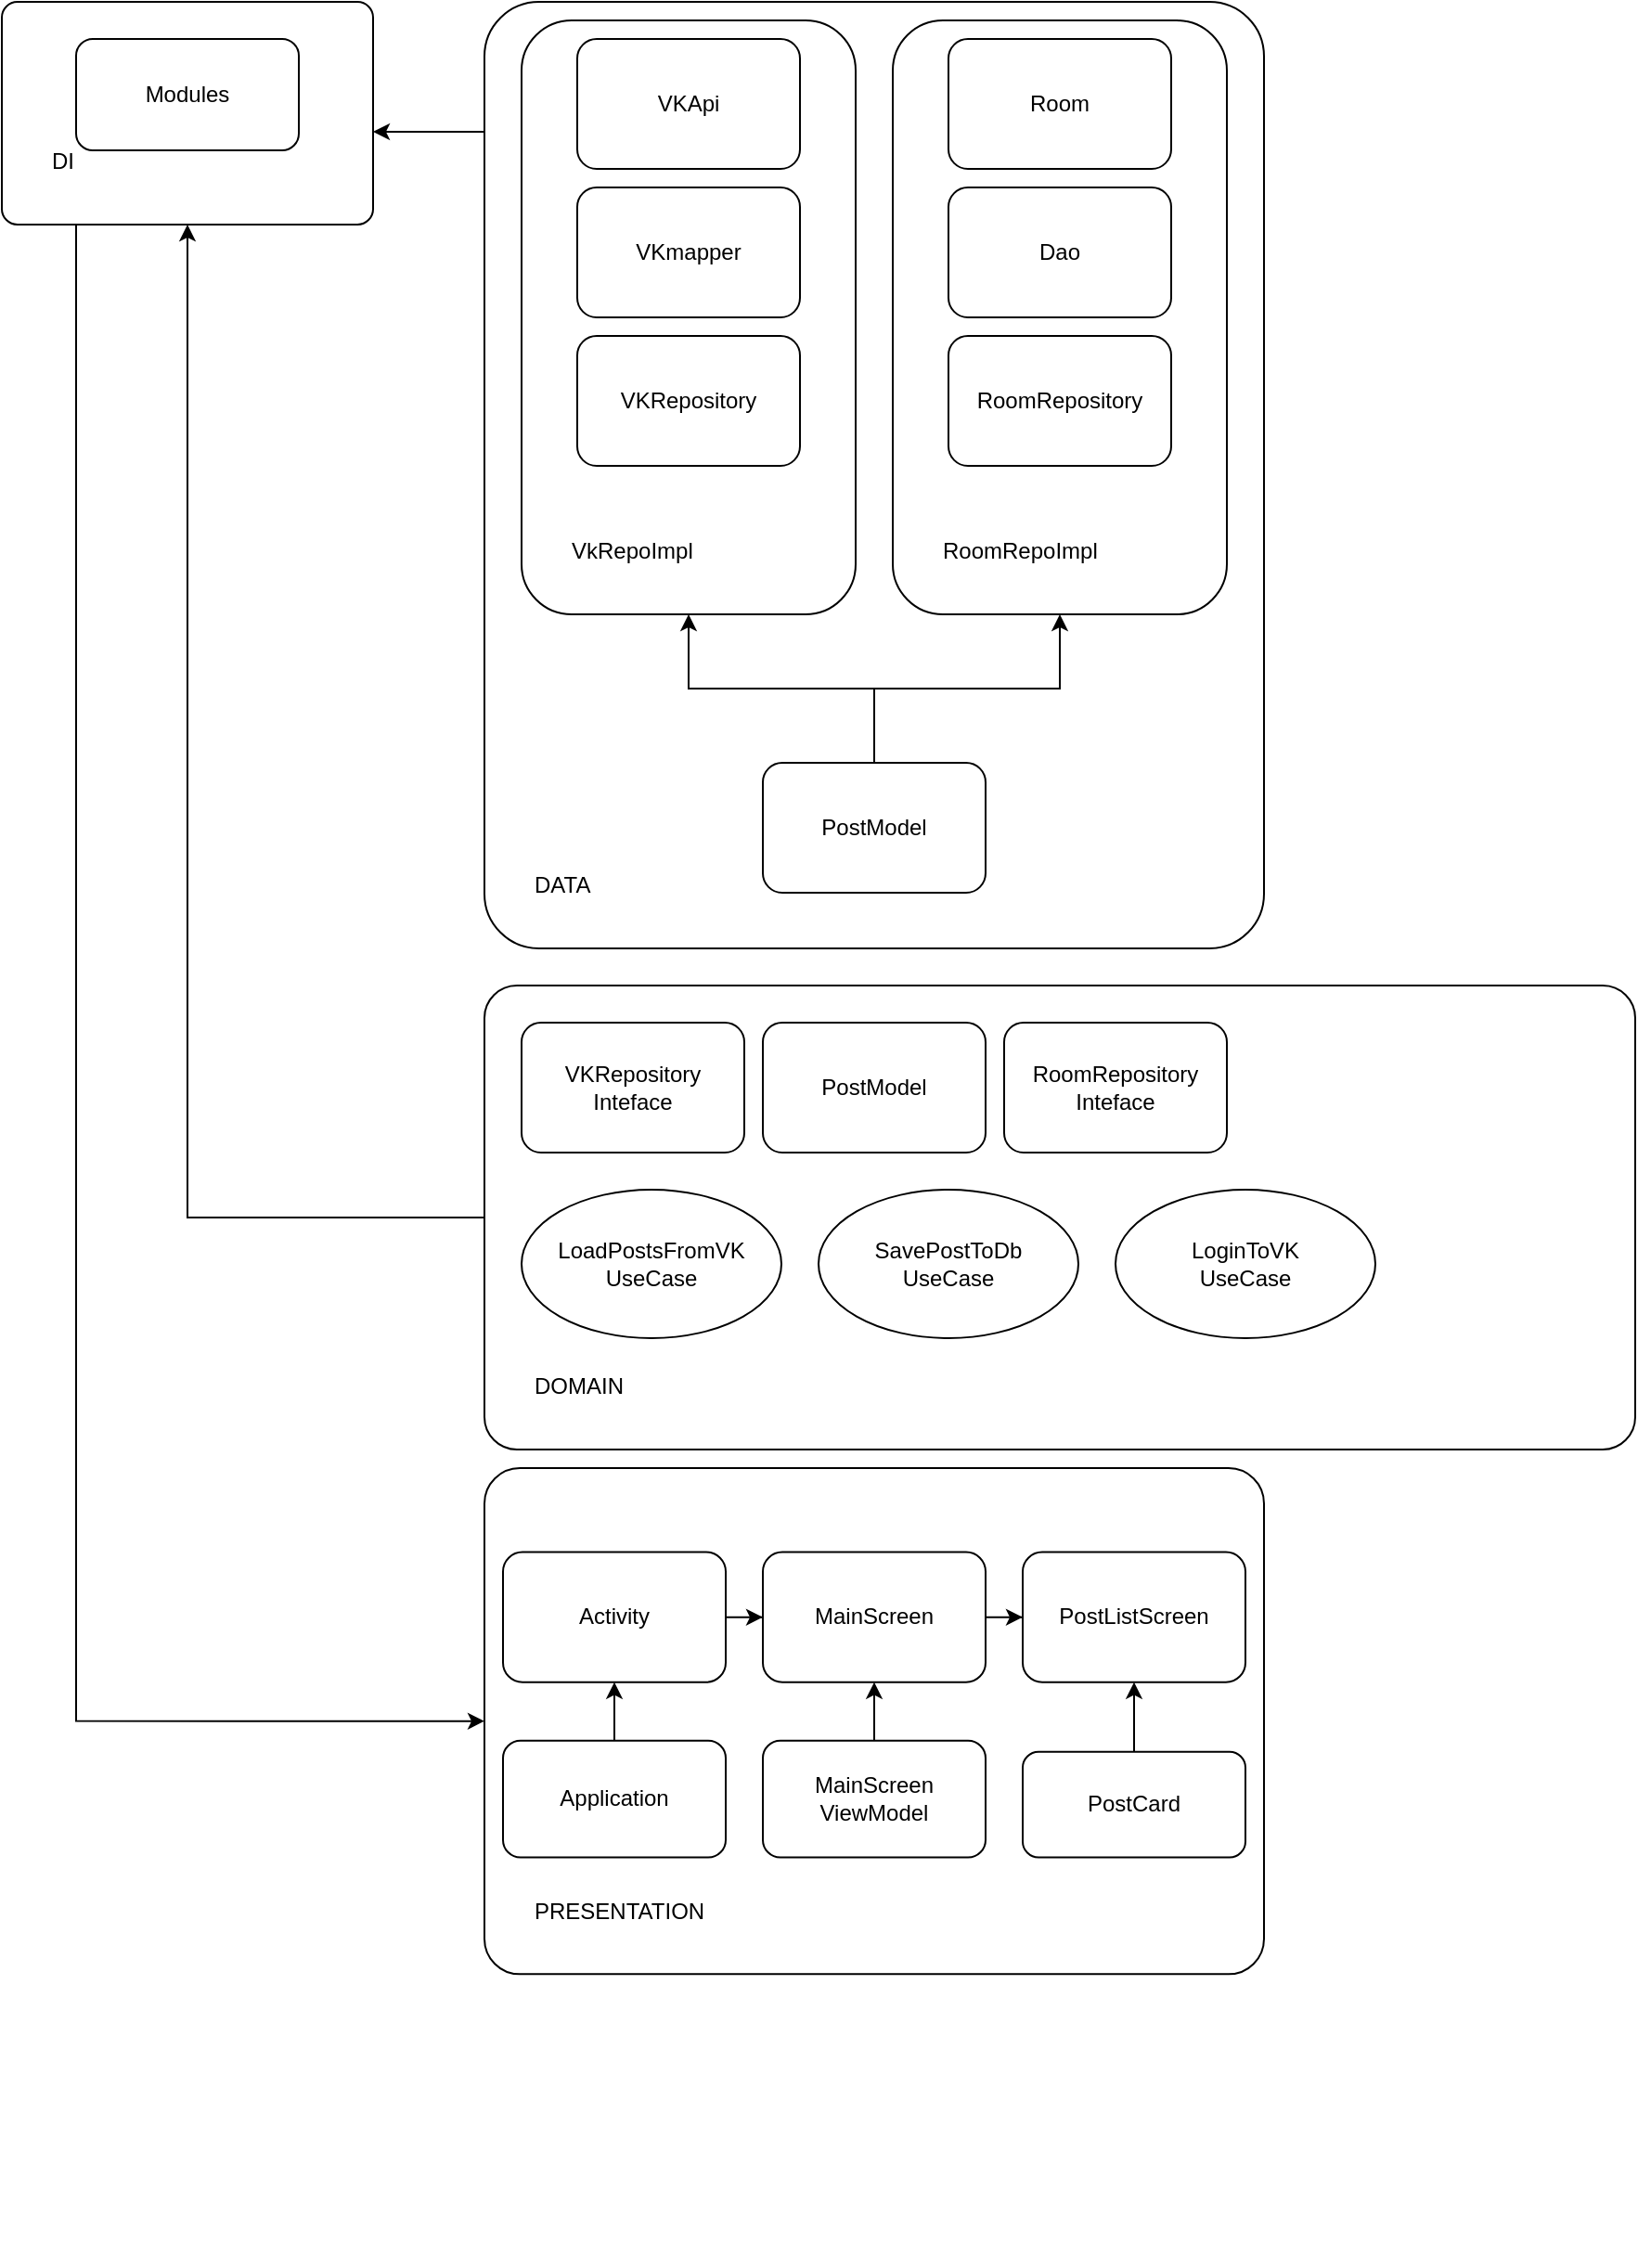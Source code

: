 <mxfile version="24.7.17">
  <diagram name="Страница — 1" id="HXIkvRpnmFtXcOeYY_Oi">
    <mxGraphModel dx="2634" dy="1636" grid="1" gridSize="10" guides="1" tooltips="1" connect="1" arrows="1" fold="1" page="0" pageScale="1" pageWidth="827" pageHeight="1169" math="0" shadow="0">
      <root>
        <mxCell id="0" />
        <mxCell id="1" parent="0" />
        <mxCell id="lBPEl-dU3KImqs1ATNGb-37" style="edgeStyle=orthogonalEdgeStyle;rounded=0;orthogonalLoop=1;jettySize=auto;html=1;" parent="1" source="lBPEl-dU3KImqs1ATNGb-1" target="lBPEl-dU3KImqs1ATNGb-20" edge="1">
          <mxGeometry relative="1" as="geometry">
            <Array as="points">
              <mxPoint x="-600" y="-670" />
              <mxPoint x="-600" y="-670" />
            </Array>
          </mxGeometry>
        </mxCell>
        <mxCell id="lBPEl-dU3KImqs1ATNGb-26" style="edgeStyle=orthogonalEdgeStyle;rounded=0;orthogonalLoop=1;jettySize=auto;html=1;entryX=0.5;entryY=1;entryDx=0;entryDy=0;" parent="1" source="lBPEl-dU3KImqs1ATNGb-15" target="lBPEl-dU3KImqs1ATNGb-20" edge="1">
          <mxGeometry relative="1" as="geometry" />
        </mxCell>
        <mxCell id="lBPEl-dU3KImqs1ATNGb-36" style="edgeStyle=orthogonalEdgeStyle;rounded=0;orthogonalLoop=1;jettySize=auto;html=1;entryX=0;entryY=0.5;entryDx=0;entryDy=0;" parent="1" source="lBPEl-dU3KImqs1ATNGb-20" target="lBPEl-dU3KImqs1ATNGb-28" edge="1">
          <mxGeometry relative="1" as="geometry">
            <mxPoint x="-740" y="150" as="targetPoint" />
            <Array as="points">
              <mxPoint x="-800" y="186" />
            </Array>
          </mxGeometry>
        </mxCell>
        <mxCell id="4k1ixBEGje6fpH0MjZ3--2" value="" style="group" parent="1" vertex="1" connectable="0">
          <mxGeometry x="-840" y="-740" width="200" height="330" as="geometry" />
        </mxCell>
        <mxCell id="lBPEl-dU3KImqs1ATNGb-20" value="DI" style="rounded=1;whiteSpace=wrap;html=1;align=left;spacingLeft=25;verticalAlign=bottom;spacingBottom=25;strokeColor=default;arcSize=7;fontFamily=Helvetica;fontSize=12;fontColor=default;fillColor=default;" parent="4k1ixBEGje6fpH0MjZ3--2" vertex="1">
          <mxGeometry width="200" height="120" as="geometry" />
        </mxCell>
        <mxCell id="lBPEl-dU3KImqs1ATNGb-22" value="Modules" style="rounded=1;whiteSpace=wrap;html=1;" parent="4k1ixBEGje6fpH0MjZ3--2" vertex="1">
          <mxGeometry x="40" y="20" width="120" height="60" as="geometry" />
        </mxCell>
        <mxCell id="4k1ixBEGje6fpH0MjZ3--6" value="" style="group" parent="1" vertex="1" connectable="0">
          <mxGeometry x="-580" y="-740" width="420" height="510" as="geometry" />
        </mxCell>
        <mxCell id="lBPEl-dU3KImqs1ATNGb-1" value="DATA" style="rounded=1;whiteSpace=wrap;html=1;align=left;spacingLeft=25;verticalAlign=bottom;spacingBottom=25;arcSize=7;strokeColor=default;fontFamily=Helvetica;fontSize=12;fontColor=default;fillColor=default;" parent="4k1ixBEGje6fpH0MjZ3--6" vertex="1">
          <mxGeometry width="420" height="510" as="geometry" />
        </mxCell>
        <mxCell id="lBPEl-dU3KImqs1ATNGb-12" value="PostModel" style="rounded=1;whiteSpace=wrap;html=1;" parent="4k1ixBEGje6fpH0MjZ3--6" vertex="1">
          <mxGeometry x="150" y="410" width="120" height="70" as="geometry" />
        </mxCell>
        <mxCell id="4k1ixBEGje6fpH0MjZ3--3" value="" style="group" parent="4k1ixBEGje6fpH0MjZ3--6" vertex="1" connectable="0">
          <mxGeometry x="20" y="10" width="180" height="320" as="geometry" />
        </mxCell>
        <mxCell id="lBPEl-dU3KImqs1ATNGb-10" value="VkRepoImpl" style="rounded=1;whiteSpace=wrap;html=1;verticalAlign=bottom;align=left;spacingLeft=25;spacingBottom=25;" parent="4k1ixBEGje6fpH0MjZ3--3" vertex="1">
          <mxGeometry width="180" height="320" as="geometry" />
        </mxCell>
        <mxCell id="lBPEl-dU3KImqs1ATNGb-2" value="VKRepository" style="rounded=1;whiteSpace=wrap;html=1;" parent="4k1ixBEGje6fpH0MjZ3--3" vertex="1">
          <mxGeometry x="30" y="170" width="120" height="70" as="geometry" />
        </mxCell>
        <mxCell id="lBPEl-dU3KImqs1ATNGb-4" value="VKmapper" style="rounded=1;whiteSpace=wrap;html=1;" parent="4k1ixBEGje6fpH0MjZ3--3" vertex="1">
          <mxGeometry x="30" y="90" width="120" height="70" as="geometry" />
        </mxCell>
        <mxCell id="lBPEl-dU3KImqs1ATNGb-5" value="VKApi" style="rounded=1;whiteSpace=wrap;html=1;" parent="4k1ixBEGje6fpH0MjZ3--3" vertex="1">
          <mxGeometry x="30" y="10" width="120" height="70" as="geometry" />
        </mxCell>
        <mxCell id="4k1ixBEGje6fpH0MjZ3--4" value="" style="group" parent="4k1ixBEGje6fpH0MjZ3--6" vertex="1" connectable="0">
          <mxGeometry x="220" y="10" width="180" height="320" as="geometry" />
        </mxCell>
        <mxCell id="lBPEl-dU3KImqs1ATNGb-11" value="RoomRepoImpl" style="rounded=1;whiteSpace=wrap;html=1;align=left;verticalAlign=bottom;spacingLeft=25;spacingBottom=25;" parent="4k1ixBEGje6fpH0MjZ3--4" vertex="1">
          <mxGeometry width="180" height="320" as="geometry" />
        </mxCell>
        <mxCell id="lBPEl-dU3KImqs1ATNGb-6" value="RoomRepository" style="rounded=1;whiteSpace=wrap;html=1;" parent="4k1ixBEGje6fpH0MjZ3--4" vertex="1">
          <mxGeometry x="30" y="170" width="120" height="70" as="geometry" />
        </mxCell>
        <mxCell id="lBPEl-dU3KImqs1ATNGb-7" value="Dao" style="rounded=1;whiteSpace=wrap;html=1;" parent="4k1ixBEGje6fpH0MjZ3--4" vertex="1">
          <mxGeometry x="30" y="90" width="120" height="70" as="geometry" />
        </mxCell>
        <mxCell id="lBPEl-dU3KImqs1ATNGb-8" value="Room" style="rounded=1;whiteSpace=wrap;html=1;" parent="4k1ixBEGje6fpH0MjZ3--4" vertex="1">
          <mxGeometry x="30" y="10" width="120" height="70" as="geometry" />
        </mxCell>
        <mxCell id="lBPEl-dU3KImqs1ATNGb-13" style="edgeStyle=orthogonalEdgeStyle;rounded=0;orthogonalLoop=1;jettySize=auto;html=1;entryX=0.5;entryY=1;entryDx=0;entryDy=0;" parent="4k1ixBEGje6fpH0MjZ3--6" source="lBPEl-dU3KImqs1ATNGb-12" target="lBPEl-dU3KImqs1ATNGb-10" edge="1">
          <mxGeometry relative="1" as="geometry" />
        </mxCell>
        <mxCell id="lBPEl-dU3KImqs1ATNGb-14" style="edgeStyle=orthogonalEdgeStyle;rounded=0;orthogonalLoop=1;jettySize=auto;html=1;entryX=0.5;entryY=1;entryDx=0;entryDy=0;" parent="4k1ixBEGje6fpH0MjZ3--6" source="lBPEl-dU3KImqs1ATNGb-12" target="lBPEl-dU3KImqs1ATNGb-11" edge="1">
          <mxGeometry relative="1" as="geometry" />
        </mxCell>
        <mxCell id="4k1ixBEGje6fpH0MjZ3--7" value="" style="group" parent="1" vertex="1" connectable="0">
          <mxGeometry x="-580" y="-210" width="620" height="250" as="geometry" />
        </mxCell>
        <mxCell id="lBPEl-dU3KImqs1ATNGb-15" value="DOMAIN" style="rounded=1;whiteSpace=wrap;html=1;align=left;spacingLeft=25;verticalAlign=bottom;spacingBottom=25;arcSize=7;strokeColor=default;fontFamily=Helvetica;fontSize=12;fontColor=default;fillColor=default;" parent="4k1ixBEGje6fpH0MjZ3--7" vertex="1">
          <mxGeometry width="620" height="250" as="geometry" />
        </mxCell>
        <mxCell id="lBPEl-dU3KImqs1ATNGb-16" value="PostModel" style="rounded=1;whiteSpace=wrap;html=1;" parent="4k1ixBEGje6fpH0MjZ3--7" vertex="1">
          <mxGeometry x="150" y="20" width="120" height="70" as="geometry" />
        </mxCell>
        <mxCell id="lBPEl-dU3KImqs1ATNGb-17" value="LoadPostsFromVK&lt;div&gt;UseCase&lt;/div&gt;" style="ellipse;whiteSpace=wrap;html=1;" parent="4k1ixBEGje6fpH0MjZ3--7" vertex="1">
          <mxGeometry x="20" y="110" width="140" height="80" as="geometry" />
        </mxCell>
        <mxCell id="lBPEl-dU3KImqs1ATNGb-18" value="VKRepository&lt;div&gt;Inteface&lt;/div&gt;" style="rounded=1;whiteSpace=wrap;html=1;" parent="4k1ixBEGje6fpH0MjZ3--7" vertex="1">
          <mxGeometry x="20" y="20" width="120" height="70" as="geometry" />
        </mxCell>
        <mxCell id="lBPEl-dU3KImqs1ATNGb-19" value="RoomRepository&lt;div&gt;Inteface&lt;/div&gt;" style="rounded=1;whiteSpace=wrap;html=1;" parent="4k1ixBEGje6fpH0MjZ3--7" vertex="1">
          <mxGeometry x="280" y="20" width="120" height="70" as="geometry" />
        </mxCell>
        <mxCell id="lBPEl-dU3KImqs1ATNGb-27" value="LoginToVK&lt;div&gt;UseCase&lt;/div&gt;" style="ellipse;whiteSpace=wrap;html=1;" parent="4k1ixBEGje6fpH0MjZ3--7" vertex="1">
          <mxGeometry x="340" y="110" width="140" height="80" as="geometry" />
        </mxCell>
        <mxCell id="shVMlBGQRQCFP6artuuL-1" value="SavePostToDb&lt;div&gt;UseCase&lt;/div&gt;" style="ellipse;whiteSpace=wrap;html=1;" vertex="1" parent="4k1ixBEGje6fpH0MjZ3--7">
          <mxGeometry x="180" y="110" width="140" height="80" as="geometry" />
        </mxCell>
        <mxCell id="4k1ixBEGje6fpH0MjZ3--8" value="" style="group" parent="1" vertex="1" connectable="0">
          <mxGeometry x="-580" y="50" width="420" height="430" as="geometry" />
        </mxCell>
        <mxCell id="lBPEl-dU3KImqs1ATNGb-28" value="PRESENTATION" style="rounded=1;whiteSpace=wrap;html=1;align=left;spacingLeft=25;verticalAlign=bottom;spacingBottom=25;arcSize=7;strokeColor=default;fontFamily=Helvetica;fontSize=12;fontColor=default;fillColor=default;" parent="4k1ixBEGje6fpH0MjZ3--8" vertex="1">
          <mxGeometry width="420" height="272.683" as="geometry" />
        </mxCell>
        <mxCell id="lBPEl-dU3KImqs1ATNGb-29" value="Activity" style="rounded=1;whiteSpace=wrap;html=1;strokeColor=default;align=center;verticalAlign=middle;fontFamily=Helvetica;fontSize=12;fontColor=default;fillColor=default;" parent="4k1ixBEGje6fpH0MjZ3--8" vertex="1">
          <mxGeometry x="10" y="45.265" width="120" height="70.1" as="geometry" />
        </mxCell>
        <mxCell id="lBPEl-dU3KImqs1ATNGb-30" value="MainScreen" style="rounded=1;whiteSpace=wrap;html=1;strokeColor=default;align=center;verticalAlign=middle;fontFamily=Helvetica;fontSize=12;fontColor=default;fillColor=default;" parent="4k1ixBEGje6fpH0MjZ3--8" vertex="1">
          <mxGeometry x="150" y="45.265" width="120" height="70.1" as="geometry" />
        </mxCell>
        <mxCell id="lBPEl-dU3KImqs1ATNGb-31" value="PostListScreen" style="rounded=1;whiteSpace=wrap;html=1;strokeColor=default;align=center;verticalAlign=middle;fontFamily=Helvetica;fontSize=12;fontColor=default;fillColor=default;" parent="4k1ixBEGje6fpH0MjZ3--8" vertex="1">
          <mxGeometry x="290" y="45.265" width="120" height="70.1" as="geometry" />
        </mxCell>
        <mxCell id="lBPEl-dU3KImqs1ATNGb-34" value="MainScreen&lt;div&gt;ViewModel&lt;/div&gt;" style="rounded=1;whiteSpace=wrap;html=1;" parent="4k1ixBEGje6fpH0MjZ3--8" vertex="1">
          <mxGeometry x="150" y="146.829" width="120" height="62.927" as="geometry" />
        </mxCell>
        <mxCell id="lBPEl-dU3KImqs1ATNGb-38" value="PostCard" style="rounded=1;whiteSpace=wrap;html=1;" parent="4k1ixBEGje6fpH0MjZ3--8" vertex="1">
          <mxGeometry x="290" y="152.902" width="120" height="56.854" as="geometry" />
        </mxCell>
        <mxCell id="lBPEl-dU3KImqs1ATNGb-32" style="edgeStyle=orthogonalEdgeStyle;rounded=0;orthogonalLoop=1;jettySize=auto;html=1;" parent="4k1ixBEGje6fpH0MjZ3--8" source="lBPEl-dU3KImqs1ATNGb-29" target="lBPEl-dU3KImqs1ATNGb-30" edge="1">
          <mxGeometry relative="1" as="geometry" />
        </mxCell>
        <mxCell id="lBPEl-dU3KImqs1ATNGb-33" value="" style="edgeStyle=orthogonalEdgeStyle;rounded=0;orthogonalLoop=1;jettySize=auto;html=1;" parent="4k1ixBEGje6fpH0MjZ3--8" source="lBPEl-dU3KImqs1ATNGb-30" target="lBPEl-dU3KImqs1ATNGb-31" edge="1">
          <mxGeometry relative="1" as="geometry" />
        </mxCell>
        <mxCell id="lBPEl-dU3KImqs1ATNGb-35" style="edgeStyle=orthogonalEdgeStyle;rounded=0;orthogonalLoop=1;jettySize=auto;html=1;" parent="4k1ixBEGje6fpH0MjZ3--8" source="lBPEl-dU3KImqs1ATNGb-34" target="lBPEl-dU3KImqs1ATNGb-30" edge="1">
          <mxGeometry relative="1" as="geometry" />
        </mxCell>
        <mxCell id="lBPEl-dU3KImqs1ATNGb-39" value="" style="edgeStyle=orthogonalEdgeStyle;rounded=0;orthogonalLoop=1;jettySize=auto;html=1;" parent="4k1ixBEGje6fpH0MjZ3--8" source="lBPEl-dU3KImqs1ATNGb-38" target="lBPEl-dU3KImqs1ATNGb-31" edge="1">
          <mxGeometry relative="1" as="geometry" />
        </mxCell>
        <mxCell id="4k1ixBEGje6fpH0MjZ3--9" style="edgeStyle=orthogonalEdgeStyle;rounded=0;orthogonalLoop=1;jettySize=auto;html=1;" parent="4k1ixBEGje6fpH0MjZ3--8" source="lBPEl-dU3KImqs1ATNGb-23" target="lBPEl-dU3KImqs1ATNGb-29" edge="1">
          <mxGeometry relative="1" as="geometry" />
        </mxCell>
        <mxCell id="lBPEl-dU3KImqs1ATNGb-23" value="Application" style="rounded=1;whiteSpace=wrap;html=1;" parent="4k1ixBEGje6fpH0MjZ3--8" vertex="1">
          <mxGeometry x="10" y="146.829" width="120" height="62.927" as="geometry" />
        </mxCell>
      </root>
    </mxGraphModel>
  </diagram>
</mxfile>
